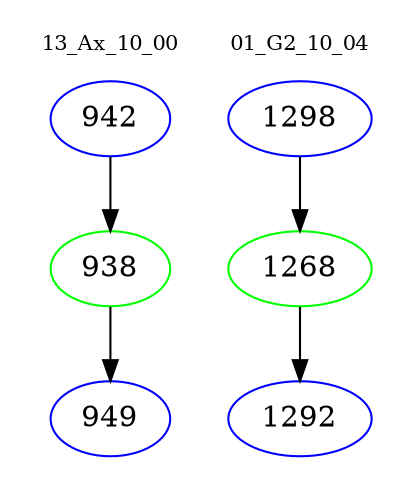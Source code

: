 digraph{
subgraph cluster_0 {
color = white
label = "13_Ax_10_00";
fontsize=10;
T0_942 [label="942", color="blue"]
T0_942 -> T0_938 [color="black"]
T0_938 [label="938", color="green"]
T0_938 -> T0_949 [color="black"]
T0_949 [label="949", color="blue"]
}
subgraph cluster_1 {
color = white
label = "01_G2_10_04";
fontsize=10;
T1_1298 [label="1298", color="blue"]
T1_1298 -> T1_1268 [color="black"]
T1_1268 [label="1268", color="green"]
T1_1268 -> T1_1292 [color="black"]
T1_1292 [label="1292", color="blue"]
}
}
